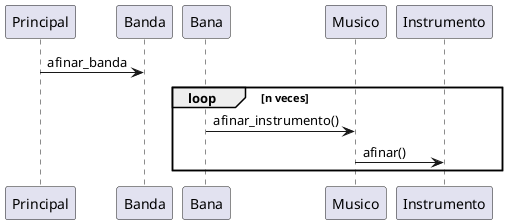 @startuml
Principal -> Banda : afinar_banda
loop n veces 
    Bana -> Musico : afinar_instrumento()
    Musico -> Instrumento : afinar()
end
@enduml